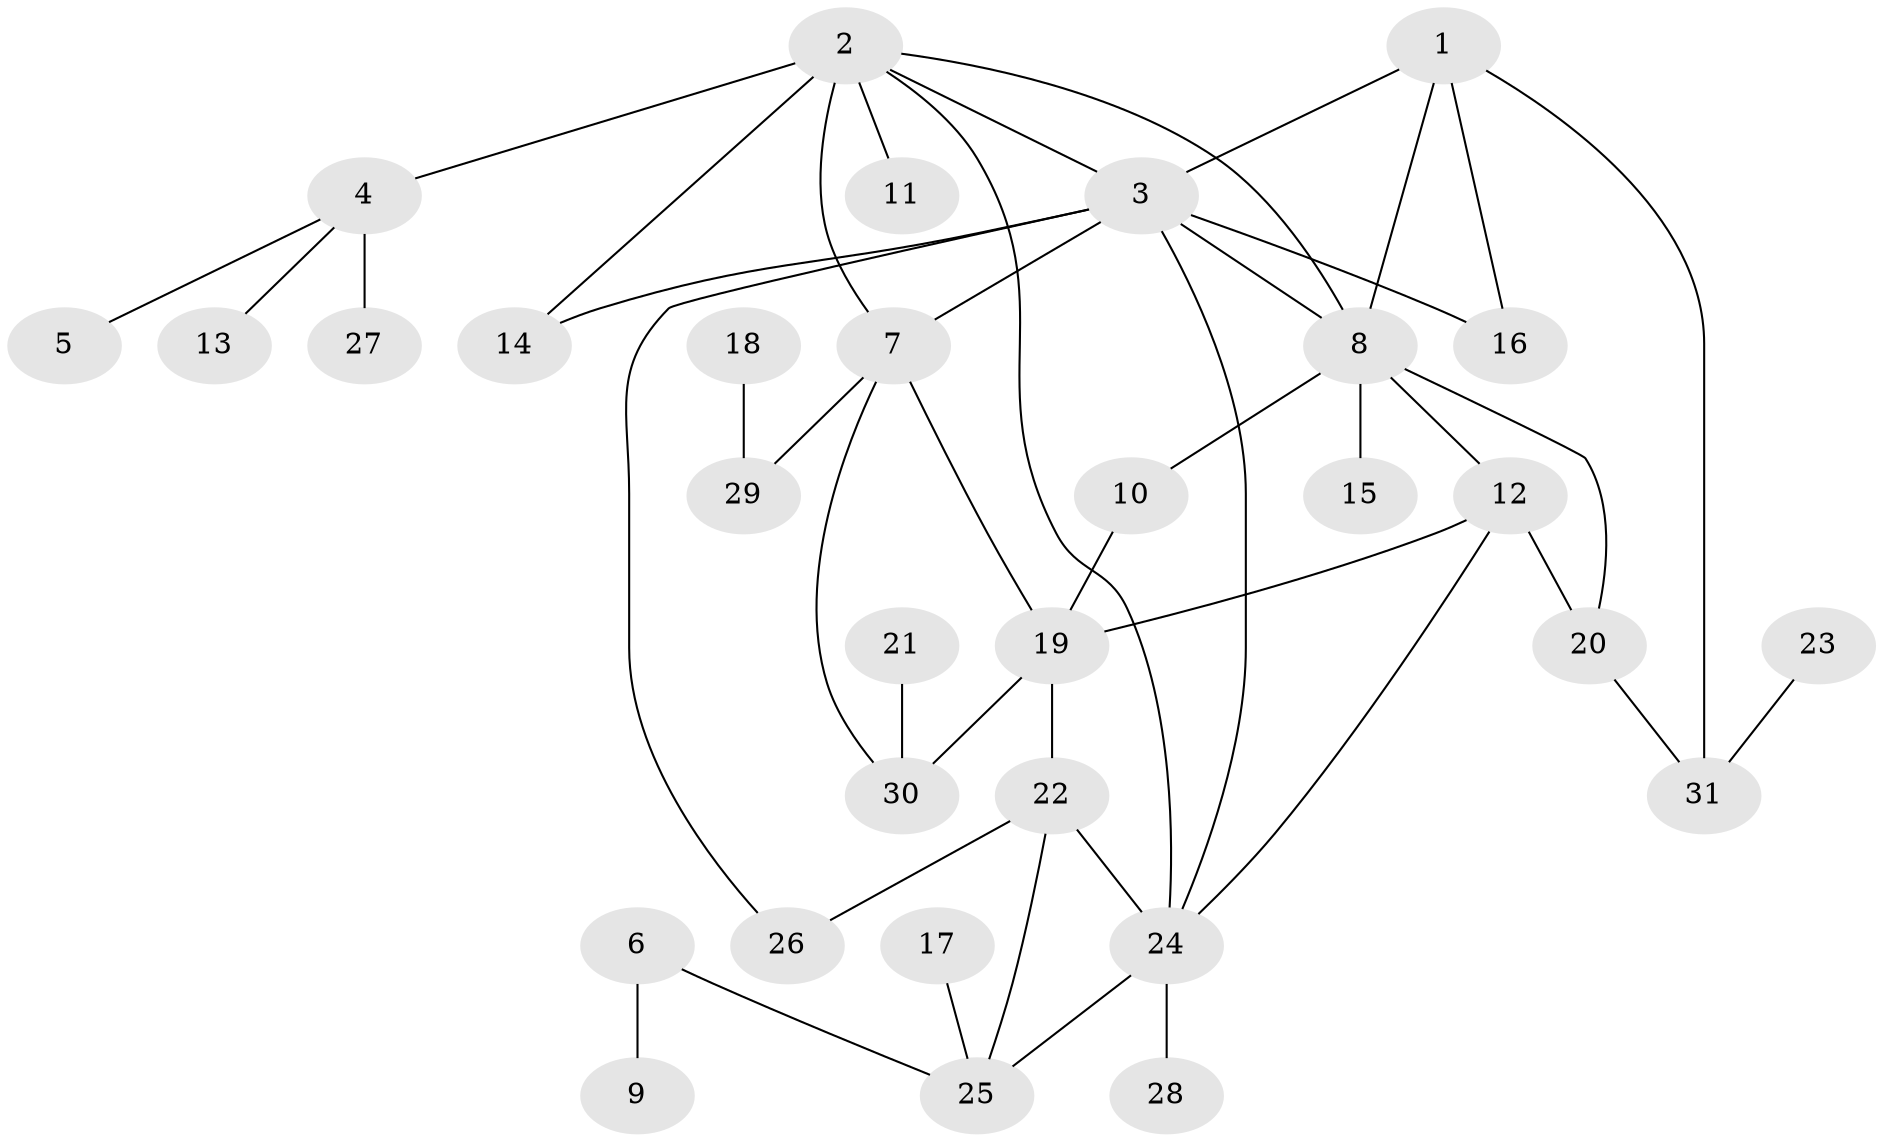 // original degree distribution, {6: 0.03278688524590164, 4: 0.06557377049180328, 7: 0.04918032786885246, 8: 0.03278688524590164, 5: 0.06557377049180328, 3: 0.09836065573770492, 1: 0.5081967213114754, 2: 0.14754098360655737}
// Generated by graph-tools (version 1.1) at 2025/02/03/09/25 03:02:50]
// undirected, 31 vertices, 45 edges
graph export_dot {
graph [start="1"]
  node [color=gray90,style=filled];
  1;
  2;
  3;
  4;
  5;
  6;
  7;
  8;
  9;
  10;
  11;
  12;
  13;
  14;
  15;
  16;
  17;
  18;
  19;
  20;
  21;
  22;
  23;
  24;
  25;
  26;
  27;
  28;
  29;
  30;
  31;
  1 -- 3 [weight=1.0];
  1 -- 8 [weight=1.0];
  1 -- 16 [weight=1.0];
  1 -- 31 [weight=1.0];
  2 -- 3 [weight=1.0];
  2 -- 4 [weight=2.0];
  2 -- 7 [weight=1.0];
  2 -- 8 [weight=1.0];
  2 -- 11 [weight=1.0];
  2 -- 14 [weight=1.0];
  2 -- 24 [weight=1.0];
  3 -- 7 [weight=1.0];
  3 -- 8 [weight=1.0];
  3 -- 14 [weight=1.0];
  3 -- 16 [weight=1.0];
  3 -- 24 [weight=1.0];
  3 -- 26 [weight=1.0];
  4 -- 5 [weight=1.0];
  4 -- 13 [weight=1.0];
  4 -- 27 [weight=1.0];
  6 -- 9 [weight=1.0];
  6 -- 25 [weight=1.0];
  7 -- 19 [weight=1.0];
  7 -- 29 [weight=1.0];
  7 -- 30 [weight=1.0];
  8 -- 10 [weight=1.0];
  8 -- 12 [weight=1.0];
  8 -- 15 [weight=1.0];
  8 -- 20 [weight=1.0];
  10 -- 19 [weight=1.0];
  12 -- 19 [weight=1.0];
  12 -- 20 [weight=1.0];
  12 -- 24 [weight=1.0];
  17 -- 25 [weight=1.0];
  18 -- 29 [weight=1.0];
  19 -- 22 [weight=1.0];
  19 -- 30 [weight=1.0];
  20 -- 31 [weight=1.0];
  21 -- 30 [weight=1.0];
  22 -- 24 [weight=1.0];
  22 -- 25 [weight=1.0];
  22 -- 26 [weight=1.0];
  23 -- 31 [weight=1.0];
  24 -- 25 [weight=1.0];
  24 -- 28 [weight=1.0];
}
